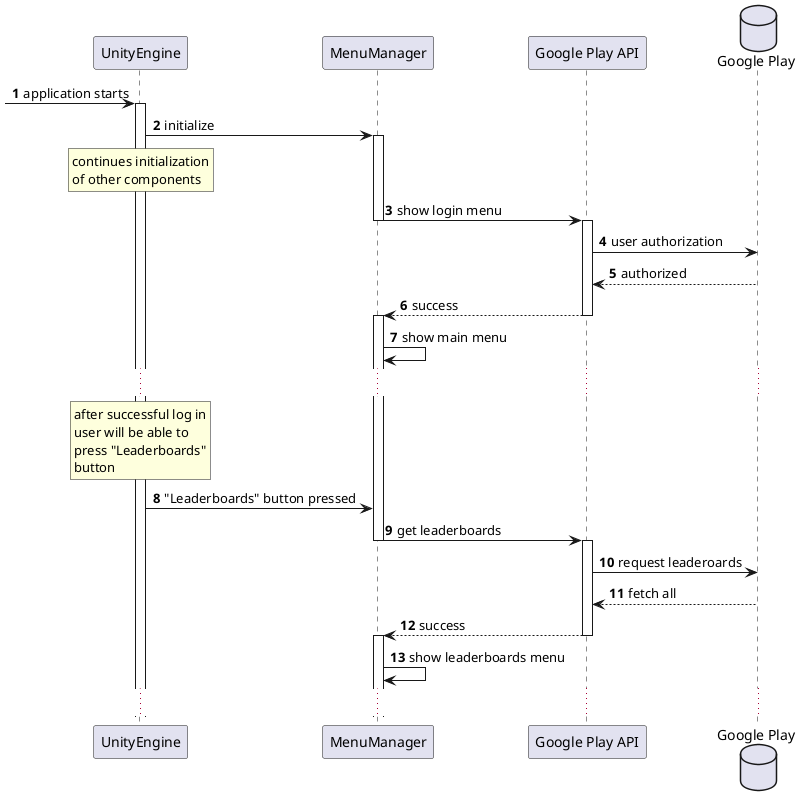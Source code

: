 @startuml
'https://plantuml.com/sequence-diagram

autonumber

?-> UnityEngine ++: application starts

UnityEngine -> MenuManager ++: initialize
rnote over UnityEngine: continues initialization\nof other components
MenuManager -> "Google Play API" --++: show login menu
database "Google Play"
"Google Play API" -> "Google Play": user authorization
"Google Play" --> "Google Play API": authorized
"Google Play API" --> MenuManager  --++: success
MenuManager -> MenuManager: show main menu
...

rnote over UnityEngine: after successful log in\nuser will be able to\npress "Leaderboards"\nbutton

UnityEngine -> MenuManager: "Leaderboards" button pressed
MenuManager -> "Google Play API" --++: get leaderboards
"Google Play API" -> "Google Play": request leaderoards
"Google Play" --> "Google Play API": fetch all
"Google Play API" --> MenuManager  --++:success
MenuManager -> MenuManager: show leaderboards menu
...



@enduml

